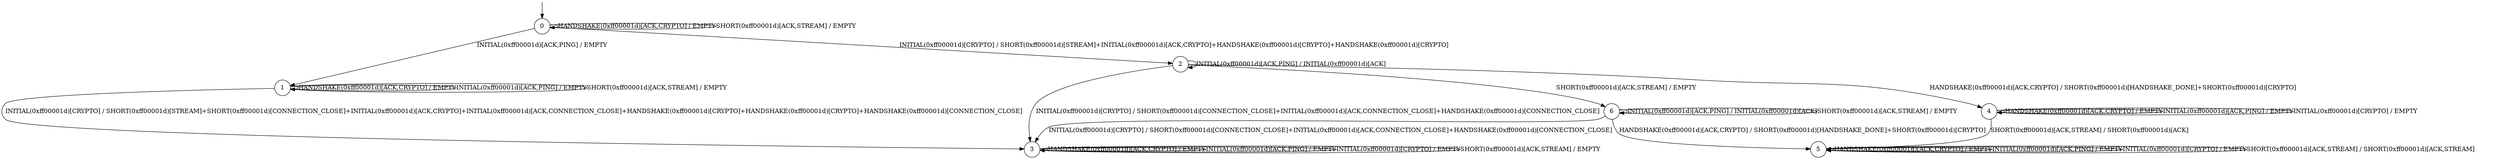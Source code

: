 digraph g {

	s0 [shape="circle" label="0"];
	s1 [shape="circle" label="1"];
	s2 [shape="circle" label="2"];
	s3 [shape="circle" label="3"];
	s4 [shape="circle" label="4"];
	s5 [shape="circle" label="5"];
	s6 [shape="circle" label="6"];
	s0 -> s0 [label="HANDSHAKE(0xff00001d)[ACK,CRYPTO] / EMPTY"];
	s0 -> s1 [label="INITIAL(0xff00001d)[ACK,PING] / EMPTY"];
	s0 -> s2 [label="INITIAL(0xff00001d)[CRYPTO] / SHORT(0xff00001d)[STREAM]+INITIAL(0xff00001d)[ACK,CRYPTO]+HANDSHAKE(0xff00001d)[CRYPTO]+HANDSHAKE(0xff00001d)[CRYPTO]"];
	s0 -> s0 [label="SHORT(0xff00001d)[ACK,STREAM] / EMPTY"];
	s1 -> s1 [label="HANDSHAKE(0xff00001d)[ACK,CRYPTO] / EMPTY"];
	s1 -> s1 [label="INITIAL(0xff00001d)[ACK,PING] / EMPTY"];
	s1 -> s3 [label="INITIAL(0xff00001d)[CRYPTO] / SHORT(0xff00001d)[STREAM]+SHORT(0xff00001d)[CONNECTION_CLOSE]+INITIAL(0xff00001d)[ACK,CRYPTO]+INITIAL(0xff00001d)[ACK,CONNECTION_CLOSE]+HANDSHAKE(0xff00001d)[CRYPTO]+HANDSHAKE(0xff00001d)[CRYPTO]+HANDSHAKE(0xff00001d)[CONNECTION_CLOSE]"];
	s1 -> s1 [label="SHORT(0xff00001d)[ACK,STREAM] / EMPTY"];
	s2 -> s4 [label="HANDSHAKE(0xff00001d)[ACK,CRYPTO] / SHORT(0xff00001d)[HANDSHAKE_DONE]+SHORT(0xff00001d)[CRYPTO]"];
	s2 -> s2 [label="INITIAL(0xff00001d)[ACK,PING] / INITIAL(0xff00001d)[ACK]"];
	s2 -> s3 [label="INITIAL(0xff00001d)[CRYPTO] / SHORT(0xff00001d)[CONNECTION_CLOSE]+INITIAL(0xff00001d)[ACK,CONNECTION_CLOSE]+HANDSHAKE(0xff00001d)[CONNECTION_CLOSE]"];
	s2 -> s6 [label="SHORT(0xff00001d)[ACK,STREAM] / EMPTY"];
	s3 -> s3 [label="HANDSHAKE(0xff00001d)[ACK,CRYPTO] / EMPTY"];
	s3 -> s3 [label="INITIAL(0xff00001d)[ACK,PING] / EMPTY"];
	s3 -> s3 [label="INITIAL(0xff00001d)[CRYPTO] / EMPTY"];
	s3 -> s3 [label="SHORT(0xff00001d)[ACK,STREAM] / EMPTY"];
	s4 -> s4 [label="HANDSHAKE(0xff00001d)[ACK,CRYPTO] / EMPTY"];
	s4 -> s4 [label="INITIAL(0xff00001d)[ACK,PING] / EMPTY"];
	s4 -> s4 [label="INITIAL(0xff00001d)[CRYPTO] / EMPTY"];
	s4 -> s5 [label="SHORT(0xff00001d)[ACK,STREAM] / SHORT(0xff00001d)[ACK]"];
	s5 -> s5 [label="HANDSHAKE(0xff00001d)[ACK,CRYPTO] / EMPTY"];
	s5 -> s5 [label="INITIAL(0xff00001d)[ACK,PING] / EMPTY"];
	s5 -> s5 [label="INITIAL(0xff00001d)[CRYPTO] / EMPTY"];
	s5 -> s5 [label="SHORT(0xff00001d)[ACK,STREAM] / SHORT(0xff00001d)[ACK,STREAM]"];
	s6 -> s5 [label="HANDSHAKE(0xff00001d)[ACK,CRYPTO] / SHORT(0xff00001d)[HANDSHAKE_DONE]+SHORT(0xff00001d)[CRYPTO]"];
	s6 -> s6 [label="INITIAL(0xff00001d)[ACK,PING] / INITIAL(0xff00001d)[ACK]"];
	s6 -> s3 [label="INITIAL(0xff00001d)[CRYPTO] / SHORT(0xff00001d)[CONNECTION_CLOSE]+INITIAL(0xff00001d)[ACK,CONNECTION_CLOSE]+HANDSHAKE(0xff00001d)[CONNECTION_CLOSE]"];
	s6 -> s6 [label="SHORT(0xff00001d)[ACK,STREAM] / EMPTY"];

__start0 [label="" shape="none" width="0" height="0"];
__start0 -> s0;

}
